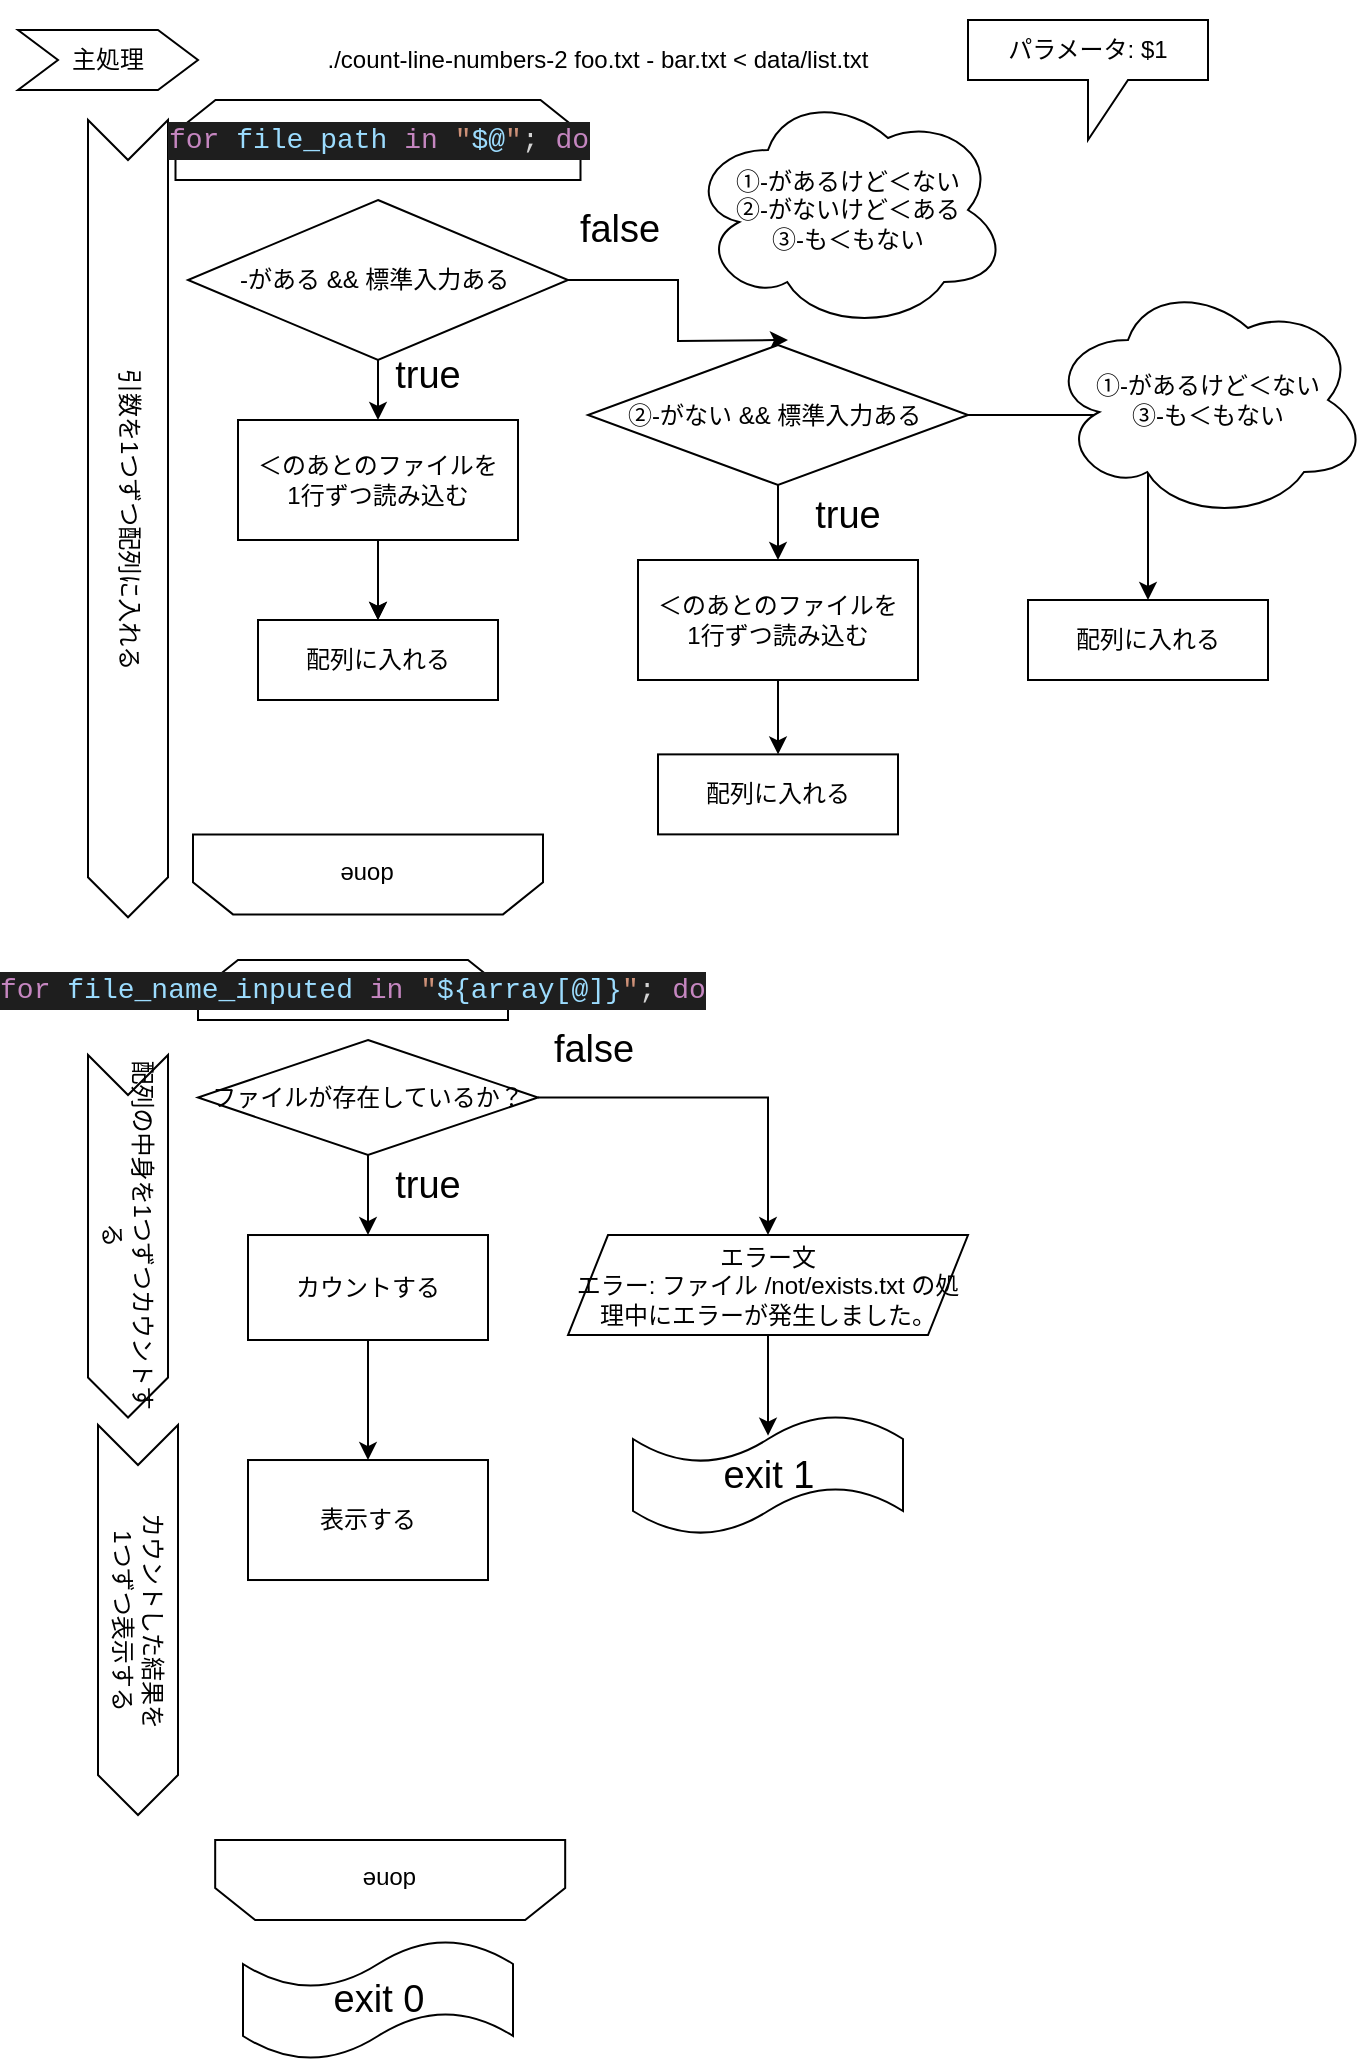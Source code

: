 <mxfile version="13.6.5">
    <diagram id="pCjuzLubRoerd79wUXE9" name="Page-1">
        <mxGraphModel dx="1286" dy="455" grid="1" gridSize="10" guides="1" tooltips="1" connect="1" arrows="1" fold="1" page="1" pageScale="1" pageWidth="827" pageHeight="1169" math="0" shadow="0">
            <root>
                <mxCell id="0"/>
                <mxCell id="1" parent="0"/>
                <mxCell id="2" value="配列に入れる" style="rounded=0;whiteSpace=wrap;html=1;" vertex="1" parent="1">
                    <mxGeometry x="215" y="310" width="120" height="40" as="geometry"/>
                </mxCell>
                <mxCell id="3" value="表示する" style="rounded=0;whiteSpace=wrap;html=1;" vertex="1" parent="1">
                    <mxGeometry x="210" y="730.01" width="120" height="60" as="geometry"/>
                </mxCell>
                <mxCell id="45" style="edgeStyle=orthogonalEdgeStyle;rounded=0;orthogonalLoop=1;jettySize=auto;html=1;entryX=0.5;entryY=0;entryDx=0;entryDy=0;fontSize=12;" edge="1" parent="1" source="4" target="3">
                    <mxGeometry relative="1" as="geometry"/>
                </mxCell>
                <mxCell id="4" value="カウントする" style="rounded=0;whiteSpace=wrap;html=1;" vertex="1" parent="1">
                    <mxGeometry x="210" y="617.51" width="120" height="52.49" as="geometry"/>
                </mxCell>
                <mxCell id="5" value="./count-line-numbers-2&amp;nbsp;foo.txt - bar.txt &amp;lt; data/list.txt" style="text;html=1;strokeColor=none;fillColor=none;align=center;verticalAlign=middle;whiteSpace=wrap;rounded=0;" vertex="1" parent="1">
                    <mxGeometry x="210" width="350" height="60" as="geometry"/>
                </mxCell>
                <mxCell id="23" style="edgeStyle=orthogonalEdgeStyle;rounded=0;orthogonalLoop=1;jettySize=auto;html=1;fontSize=19;" edge="1" parent="1" source="6" target="22">
                    <mxGeometry relative="1" as="geometry"/>
                </mxCell>
                <mxCell id="28" style="edgeStyle=orthogonalEdgeStyle;rounded=0;orthogonalLoop=1;jettySize=auto;html=1;fontSize=19;" edge="1" parent="1" source="6">
                    <mxGeometry relative="1" as="geometry">
                        <mxPoint x="480" y="170" as="targetPoint"/>
                    </mxGeometry>
                </mxCell>
                <mxCell id="6" value="-がある &amp;amp;&amp;amp; 標準入力ある&amp;nbsp;" style="rhombus;whiteSpace=wrap;html=1;" vertex="1" parent="1">
                    <mxGeometry x="180" y="100" width="190" height="80" as="geometry"/>
                </mxCell>
                <mxCell id="35" value="" style="edgeStyle=orthogonalEdgeStyle;rounded=0;orthogonalLoop=1;jettySize=auto;html=1;fontSize=19;" edge="1" parent="1" source="7" target="34">
                    <mxGeometry relative="1" as="geometry"/>
                </mxCell>
                <mxCell id="39" style="edgeStyle=orthogonalEdgeStyle;rounded=0;orthogonalLoop=1;jettySize=auto;html=1;entryX=0.5;entryY=0;entryDx=0;entryDy=0;fontSize=12;" edge="1" parent="1" source="7" target="37">
                    <mxGeometry relative="1" as="geometry"/>
                </mxCell>
                <mxCell id="7" value="②-がない &amp;amp;&amp;amp; 標準入力ある&amp;nbsp;" style="rhombus;whiteSpace=wrap;html=1;" vertex="1" parent="1">
                    <mxGeometry x="380" y="172.5" width="190" height="70" as="geometry"/>
                </mxCell>
                <mxCell id="8" value="パラメータ: $1" style="shape=callout;whiteSpace=wrap;html=1;perimeter=calloutPerimeter;" vertex="1" parent="1">
                    <mxGeometry x="570" y="10" width="120" height="60" as="geometry"/>
                </mxCell>
                <mxCell id="9" value="引数を1つずつ配列に入れる" style="shape=step;perimeter=stepPerimeter;whiteSpace=wrap;html=1;fixedSize=1;rotation=90;" vertex="1" parent="1">
                    <mxGeometry x="-49.3" y="239.31" width="398.6" height="40" as="geometry"/>
                </mxCell>
                <mxCell id="10" value="配列の中身を1つずつカウントする" style="shape=step;perimeter=stepPerimeter;whiteSpace=wrap;html=1;fixedSize=1;rotation=90;" vertex="1" parent="1">
                    <mxGeometry x="59.38" y="598.14" width="181.25" height="40" as="geometry"/>
                </mxCell>
                <mxCell id="11" value="カウントした結果を&lt;br&gt;1つずつ表示する" style="shape=step;perimeter=stepPerimeter;whiteSpace=wrap;html=1;fixedSize=1;rotation=90;" vertex="1" parent="1">
                    <mxGeometry x="57.5" y="790.01" width="195" height="40" as="geometry"/>
                </mxCell>
                <mxCell id="13" value="主処理" style="shape=step;perimeter=stepPerimeter;whiteSpace=wrap;html=1;fixedSize=1;" vertex="1" parent="1">
                    <mxGeometry x="95" y="15" width="90" height="30" as="geometry"/>
                </mxCell>
                <mxCell id="15" style="edgeStyle=orthogonalEdgeStyle;rounded=0;orthogonalLoop=1;jettySize=auto;html=1;" edge="1" parent="1" source="14" target="4">
                    <mxGeometry relative="1" as="geometry"/>
                </mxCell>
                <mxCell id="20" style="edgeStyle=orthogonalEdgeStyle;rounded=0;orthogonalLoop=1;jettySize=auto;html=1;entryX=0.5;entryY=0;entryDx=0;entryDy=0;fontSize=19;" edge="1" parent="1" source="14" target="16">
                    <mxGeometry relative="1" as="geometry"/>
                </mxCell>
                <mxCell id="14" value="ファイルが存在しているか？" style="rhombus;whiteSpace=wrap;html=1;" vertex="1" parent="1">
                    <mxGeometry x="185" y="520" width="170" height="57.51" as="geometry"/>
                </mxCell>
                <mxCell id="21" style="edgeStyle=orthogonalEdgeStyle;rounded=0;orthogonalLoop=1;jettySize=auto;html=1;entryX=0.5;entryY=0.172;entryDx=0;entryDy=0;entryPerimeter=0;fontSize=19;" edge="1" parent="1" source="16" target="19">
                    <mxGeometry relative="1" as="geometry"/>
                </mxCell>
                <mxCell id="16" value="エラー文&lt;br&gt;エラー: ファイル /not/exists.txt の処理中にエラーが発生しました。" style="shape=parallelogram;perimeter=parallelogramPerimeter;whiteSpace=wrap;html=1;fixedSize=1;" vertex="1" parent="1">
                    <mxGeometry x="370" y="617.51" width="200" height="50" as="geometry"/>
                </mxCell>
                <mxCell id="17" style="edgeStyle=orthogonalEdgeStyle;rounded=0;orthogonalLoop=1;jettySize=auto;html=1;exitX=0.5;exitY=1;exitDx=0;exitDy=0;" edge="1" parent="1" source="16" target="16">
                    <mxGeometry relative="1" as="geometry"/>
                </mxCell>
                <mxCell id="18" value="&lt;font style=&quot;font-size: 19px;&quot;&gt;exit 0&lt;/font&gt;" style="shape=tape;whiteSpace=wrap;html=1;fontSize=19;" vertex="1" parent="1">
                    <mxGeometry x="207.5" y="970" width="135" height="60" as="geometry"/>
                </mxCell>
                <mxCell id="19" value="&lt;font style=&quot;font-size: 19px&quot;&gt;exit 1&lt;br&gt;&lt;/font&gt;" style="shape=tape;whiteSpace=wrap;html=1;fontSize=19;" vertex="1" parent="1">
                    <mxGeometry x="402.5" y="707.51" width="135" height="60" as="geometry"/>
                </mxCell>
                <mxCell id="31" style="edgeStyle=orthogonalEdgeStyle;rounded=0;orthogonalLoop=1;jettySize=auto;html=1;exitX=0.5;exitY=1;exitDx=0;exitDy=0;entryX=0.5;entryY=0;entryDx=0;entryDy=0;fontSize=19;" edge="1" parent="1" source="22" target="2">
                    <mxGeometry relative="1" as="geometry"/>
                </mxCell>
                <mxCell id="50" style="edgeStyle=orthogonalEdgeStyle;rounded=0;orthogonalLoop=1;jettySize=auto;html=1;exitX=0.5;exitY=1;exitDx=0;exitDy=0;entryX=0.5;entryY=0;entryDx=0;entryDy=0;fontSize=12;" edge="1" parent="1" source="22" target="2">
                    <mxGeometry relative="1" as="geometry"/>
                </mxCell>
                <mxCell id="22" value="＜のあとのファイルを&lt;br&gt;1行ずつ読み込む" style="rounded=0;whiteSpace=wrap;html=1;" vertex="1" parent="1">
                    <mxGeometry x="205" y="210" width="140" height="60" as="geometry"/>
                </mxCell>
                <mxCell id="24" value="true" style="text;html=1;strokeColor=none;fillColor=none;align=center;verticalAlign=middle;whiteSpace=wrap;rounded=0;fontSize=19;" vertex="1" parent="1">
                    <mxGeometry x="280" y="172.5" width="40" height="30" as="geometry"/>
                </mxCell>
                <mxCell id="25" value="false" style="text;html=1;strokeColor=none;fillColor=none;align=center;verticalAlign=middle;whiteSpace=wrap;rounded=0;fontSize=19;" vertex="1" parent="1">
                    <mxGeometry x="376.25" y="100" width="40" height="30" as="geometry"/>
                </mxCell>
                <mxCell id="29" value="true" style="text;html=1;strokeColor=none;fillColor=none;align=center;verticalAlign=middle;whiteSpace=wrap;rounded=0;fontSize=19;" vertex="1" parent="1">
                    <mxGeometry x="280" y="577.51" width="40" height="30" as="geometry"/>
                </mxCell>
                <mxCell id="30" value="false" style="text;html=1;strokeColor=none;fillColor=none;align=center;verticalAlign=middle;whiteSpace=wrap;rounded=0;fontSize=19;" vertex="1" parent="1">
                    <mxGeometry x="362.5" y="510" width="40" height="30" as="geometry"/>
                </mxCell>
                <mxCell id="33" value="配列に入れる" style="rounded=0;whiteSpace=wrap;html=1;" vertex="1" parent="1">
                    <mxGeometry x="415" y="377.19" width="120" height="40" as="geometry"/>
                </mxCell>
                <mxCell id="36" value="" style="edgeStyle=orthogonalEdgeStyle;rounded=0;orthogonalLoop=1;jettySize=auto;html=1;fontSize=19;" edge="1" parent="1" source="34" target="33">
                    <mxGeometry relative="1" as="geometry"/>
                </mxCell>
                <mxCell id="34" value="＜のあとのファイルを&lt;br&gt;1行ずつ読み込む" style="rounded=0;whiteSpace=wrap;html=1;" vertex="1" parent="1">
                    <mxGeometry x="405" y="280" width="140" height="60" as="geometry"/>
                </mxCell>
                <mxCell id="37" value="配列に入れる" style="rounded=0;whiteSpace=wrap;html=1;" vertex="1" parent="1">
                    <mxGeometry x="600" y="300" width="120" height="40" as="geometry"/>
                </mxCell>
                <mxCell id="38" value="①-があるけど＜ない&lt;br&gt;②-がないけど＜ある&lt;br&gt;③-も＜もない" style="ellipse;shape=cloud;whiteSpace=wrap;html=1;fontSize=12;" vertex="1" parent="1">
                    <mxGeometry x="430" y="45" width="160" height="120" as="geometry"/>
                </mxCell>
                <mxCell id="41" value="①-があるけど＜ない&lt;br&gt;③-も＜もない" style="ellipse;shape=cloud;whiteSpace=wrap;html=1;fontSize=12;" vertex="1" parent="1">
                    <mxGeometry x="610" y="140" width="160" height="120" as="geometry"/>
                </mxCell>
                <mxCell id="42" value="true" style="text;html=1;strokeColor=none;fillColor=none;align=center;verticalAlign=middle;whiteSpace=wrap;rounded=0;fontSize=19;" vertex="1" parent="1">
                    <mxGeometry x="490" y="242.5" width="40" height="30" as="geometry"/>
                </mxCell>
                <mxCell id="46" value="&lt;div style=&quot;color: rgb(212 , 212 , 212) ; background-color: rgb(30 , 30 , 30) ; font-family: &amp;#34;consolas&amp;#34; , &amp;#34;courier new&amp;#34; , monospace ; font-size: 14px ; line-height: 19px&quot;&gt;&lt;span style=&quot;color: rgb(197 , 134 , 192)&quot;&gt;for&lt;/span&gt;&amp;nbsp;&lt;span style=&quot;color: rgb(156 , 220 , 254)&quot;&gt;file_name_inputed&lt;/span&gt;&amp;nbsp;&lt;span style=&quot;color: rgb(197 , 134 , 192)&quot;&gt;in&lt;/span&gt;&amp;nbsp;&lt;span style=&quot;color: rgb(206 , 145 , 120)&quot;&gt;&quot;&lt;/span&gt;&lt;span style=&quot;color: rgb(156 , 220 , 254)&quot;&gt;${array[@]}&lt;/span&gt;&lt;span style=&quot;color: rgb(206 , 145 , 120)&quot;&gt;&quot;&lt;/span&gt;;&amp;nbsp;&lt;span style=&quot;color: rgb(197 , 134 , 192)&quot;&gt;do&lt;/span&gt;&lt;br&gt;&lt;/div&gt;" style="shape=loopLimit;whiteSpace=wrap;html=1;fontSize=12;" vertex="1" parent="1">
                    <mxGeometry x="185" y="480" width="155" height="30" as="geometry"/>
                </mxCell>
                <mxCell id="47" value="done" style="shape=loopLimit;whiteSpace=wrap;html=1;fontSize=12;rotation=-180;" vertex="1" parent="1">
                    <mxGeometry x="193.59" y="920" width="175" height="40" as="geometry"/>
                </mxCell>
                <mxCell id="48" value="&lt;div style=&quot;color: rgb(212 , 212 , 212) ; background-color: rgb(30 , 30 , 30) ; font-family: &amp;#34;consolas&amp;#34; , &amp;#34;courier new&amp;#34; , monospace ; font-size: 14px ; line-height: 19px&quot;&gt;&lt;span style=&quot;color: #c586c0&quot;&gt;for&lt;/span&gt;&amp;nbsp;&lt;span style=&quot;color: #9cdcfe&quot;&gt;file_path&lt;/span&gt;&amp;nbsp;&lt;span style=&quot;color: #c586c0&quot;&gt;in&lt;/span&gt;&amp;nbsp;&lt;span style=&quot;color: #ce9178&quot;&gt;&quot;&lt;/span&gt;&lt;span style=&quot;color: #9cdcfe&quot;&gt;$@&lt;/span&gt;&lt;span style=&quot;color: #ce9178&quot;&gt;&quot;&lt;/span&gt;;&amp;nbsp;&lt;span style=&quot;color: #c586c0&quot;&gt;do&lt;/span&gt;&lt;/div&gt;" style="shape=loopLimit;whiteSpace=wrap;html=1;fontSize=12;" vertex="1" parent="1">
                    <mxGeometry x="173.75" y="50" width="202.5" height="40" as="geometry"/>
                </mxCell>
                <mxCell id="51" value="done" style="shape=loopLimit;whiteSpace=wrap;html=1;fontSize=12;rotation=-180;" vertex="1" parent="1">
                    <mxGeometry x="182.5" y="417.19" width="175" height="40" as="geometry"/>
                </mxCell>
            </root>
        </mxGraphModel>
    </diagram>
</mxfile>